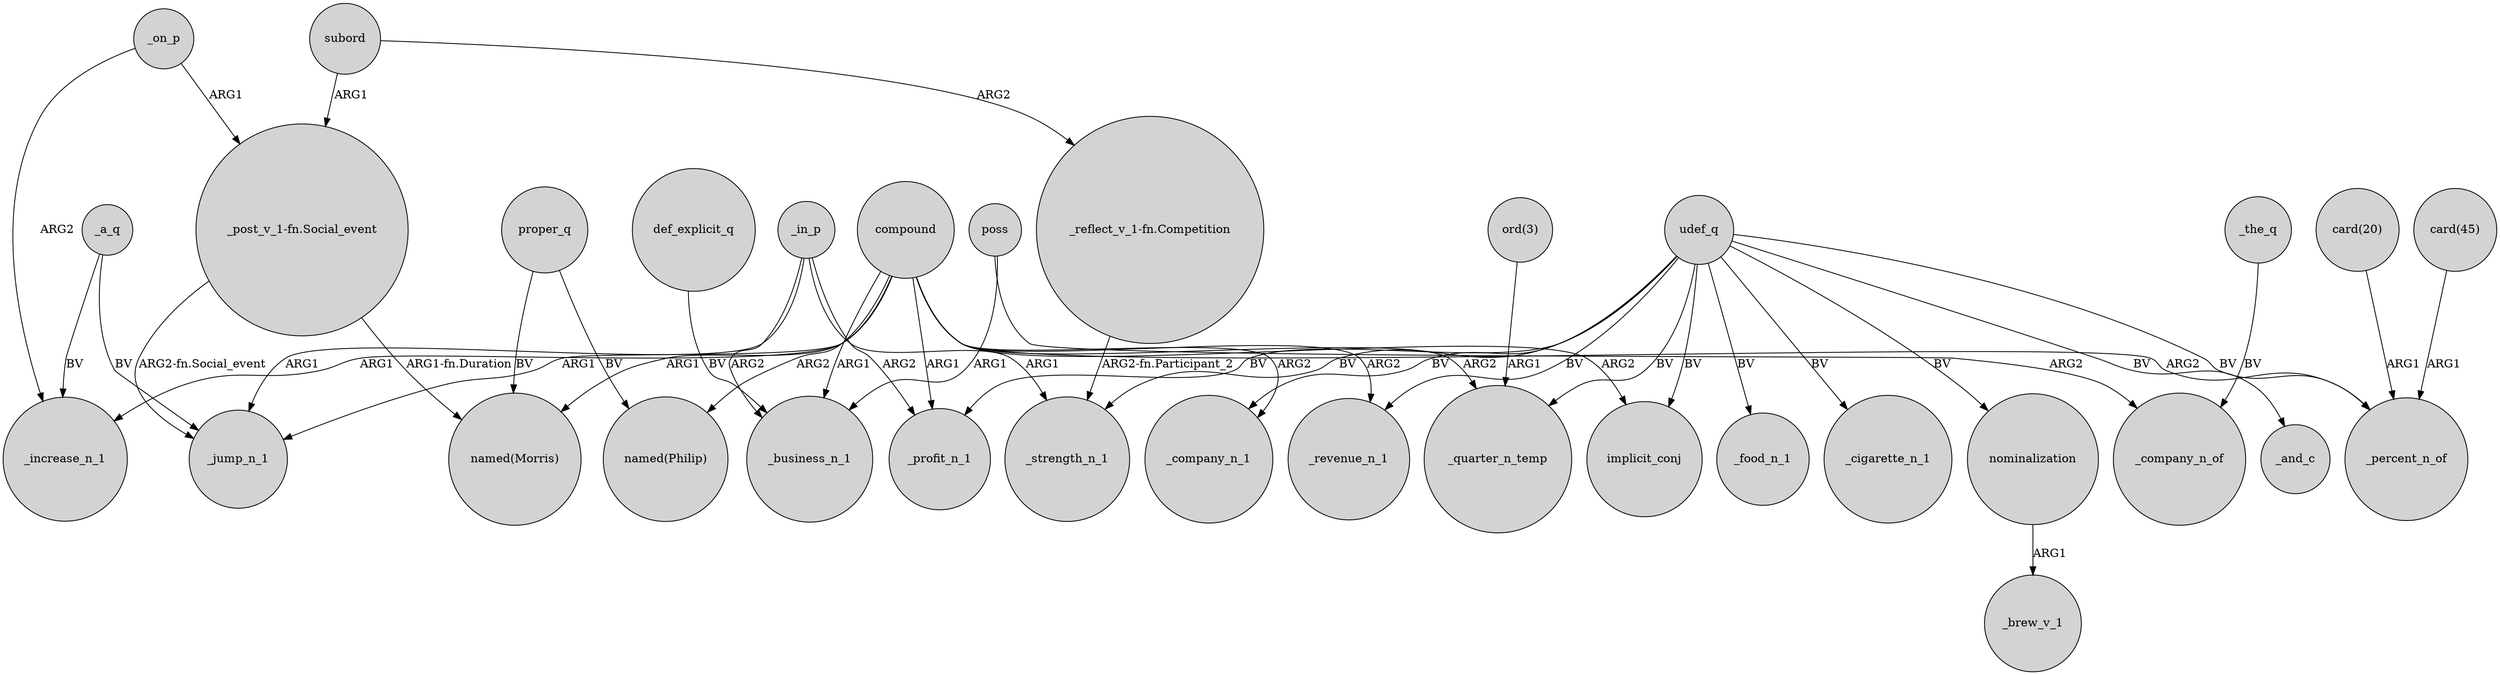 digraph {
	node [shape=circle style=filled]
	def_explicit_q -> _business_n_1 [label=BV]
	proper_q -> "named(Philip)" [label=BV]
	compound -> _increase_n_1 [label=ARG1]
	poss -> _business_n_1 [label=ARG1]
	_a_q -> _jump_n_1 [label=BV]
	"ord(3)" -> _quarter_n_temp [label=ARG1]
	"card(20)" -> _percent_n_of [label=ARG1]
	compound -> _company_n_1 [label=ARG2]
	udef_q -> _company_n_1 [label=BV]
	"card(45)" -> _percent_n_of [label=ARG1]
	compound -> _revenue_n_1 [label=ARG2]
	udef_q -> nominalization [label=BV]
	_in_p -> _jump_n_1 [label=ARG1]
	compound -> _jump_n_1 [label=ARG1]
	udef_q -> _profit_n_1 [label=BV]
	udef_q -> _and_c [label=BV]
	"_post_v_1-fn.Social_event" -> "named(Morris)" [label="ARG1-fn.Duration"]
	compound -> "named(Morris)" [label=ARG1]
	compound -> implicit_conj [label=ARG2]
	udef_q -> _revenue_n_1 [label=BV]
	_in_p -> _profit_n_1 [label=ARG2]
	nominalization -> _brew_v_1 [label=ARG1]
	_in_p -> _strength_n_1 [label=ARG1]
	poss -> _company_n_of [label=ARG2]
	compound -> _quarter_n_temp [label=ARG2]
	subord -> "_post_v_1-fn.Social_event" [label=ARG1]
	_on_p -> _increase_n_1 [label=ARG2]
	udef_q -> _percent_n_of [label=BV]
	compound -> _percent_n_of [label=ARG2]
	udef_q -> _food_n_1 [label=BV]
	"_post_v_1-fn.Social_event" -> _jump_n_1 [label="ARG2-fn.Social_event"]
	compound -> _profit_n_1 [label=ARG1]
	udef_q -> _cigarette_n_1 [label=BV]
	udef_q -> _strength_n_1 [label=BV]
	_in_p -> _business_n_1 [label=ARG2]
	udef_q -> _quarter_n_temp [label=BV]
	_a_q -> _increase_n_1 [label=BV]
	_on_p -> "_post_v_1-fn.Social_event" [label=ARG1]
	"_reflect_v_1-fn.Competition" -> _strength_n_1 [label="ARG2-fn.Participant_2"]
	compound -> _business_n_1 [label=ARG1]
	compound -> "named(Philip)" [label=ARG2]
	subord -> "_reflect_v_1-fn.Competition" [label=ARG2]
	_the_q -> _company_n_of [label=BV]
	udef_q -> implicit_conj [label=BV]
	proper_q -> "named(Morris)" [label=BV]
}

